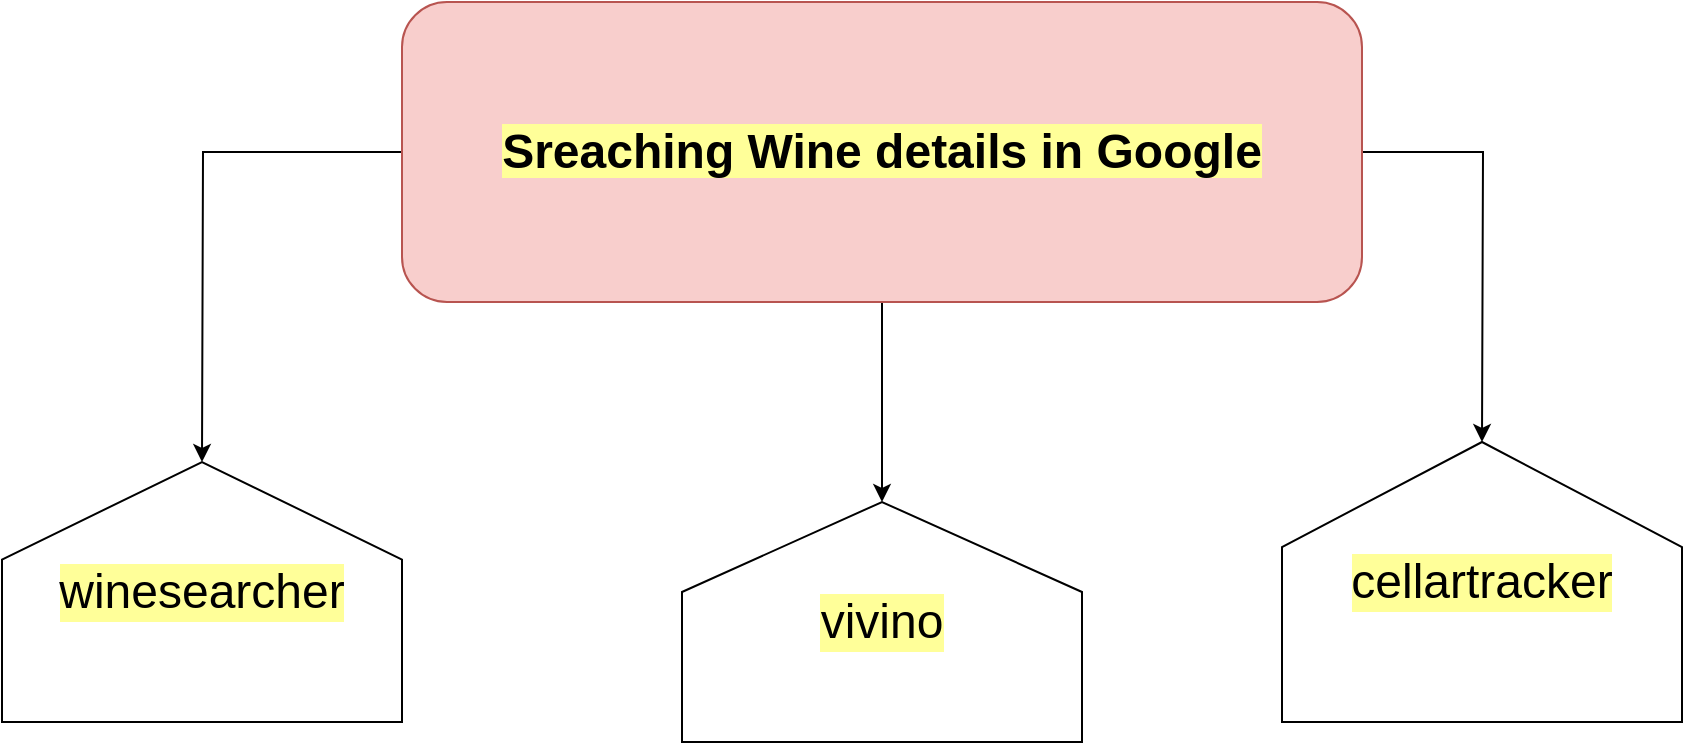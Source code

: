 <mxfile version="15.5.6" type="github">
  <diagram id="pQPA1BdqDqWq5H5T48kf" name="Page-1">
    <mxGraphModel dx="1102" dy="582" grid="1" gridSize="10" guides="1" tooltips="1" connect="1" arrows="1" fold="1" page="1" pageScale="1" pageWidth="850" pageHeight="1100" math="0" shadow="0">
      <root>
        <mxCell id="0" />
        <mxCell id="1" parent="0" />
        <mxCell id="7b0EaGhRAOcdKMxd3AM4-17" style="edgeStyle=orthogonalEdgeStyle;rounded=0;orthogonalLoop=1;jettySize=auto;html=1;fontSize=24;" edge="1" parent="1" source="7b0EaGhRAOcdKMxd3AM4-4">
          <mxGeometry relative="1" as="geometry">
            <mxPoint x="100" y="310" as="targetPoint" />
          </mxGeometry>
        </mxCell>
        <mxCell id="7b0EaGhRAOcdKMxd3AM4-18" style="edgeStyle=orthogonalEdgeStyle;rounded=0;orthogonalLoop=1;jettySize=auto;html=1;fontSize=24;" edge="1" parent="1" source="7b0EaGhRAOcdKMxd3AM4-4">
          <mxGeometry relative="1" as="geometry">
            <mxPoint x="740" y="300" as="targetPoint" />
          </mxGeometry>
        </mxCell>
        <mxCell id="7b0EaGhRAOcdKMxd3AM4-19" style="edgeStyle=orthogonalEdgeStyle;rounded=0;orthogonalLoop=1;jettySize=auto;html=1;entryX=0.5;entryY=1;entryDx=0;entryDy=0;fontSize=24;" edge="1" parent="1" source="7b0EaGhRAOcdKMxd3AM4-4" target="7b0EaGhRAOcdKMxd3AM4-10">
          <mxGeometry relative="1" as="geometry" />
        </mxCell>
        <mxCell id="7b0EaGhRAOcdKMxd3AM4-4" value="&lt;font style=&quot;font-size: 24px&quot;&gt;&lt;b style=&quot;background-color: rgb(255 , 255 , 153)&quot;&gt;Sreaching Wine details in Google&lt;/b&gt;&lt;/font&gt;" style="rounded=1;whiteSpace=wrap;html=1;fillColor=#f8cecc;strokeColor=#b85450;" vertex="1" parent="1">
          <mxGeometry x="200" y="80" width="480" height="150" as="geometry" />
        </mxCell>
        <mxCell id="7b0EaGhRAOcdKMxd3AM4-9" value="winesearcher" style="shape=offPageConnector;whiteSpace=wrap;html=1;labelBackgroundColor=#FFFF99;fontSize=24;direction=west;" vertex="1" parent="1">
          <mxGeometry y="310" width="200" height="130" as="geometry" />
        </mxCell>
        <mxCell id="7b0EaGhRAOcdKMxd3AM4-10" value="vivino" style="shape=offPageConnector;whiteSpace=wrap;html=1;labelBackgroundColor=#FFFF99;fontSize=24;direction=west;" vertex="1" parent="1">
          <mxGeometry x="340" y="330" width="200" height="120" as="geometry" />
        </mxCell>
        <mxCell id="7b0EaGhRAOcdKMxd3AM4-11" value="cellartracker" style="shape=offPageConnector;whiteSpace=wrap;html=1;labelBackgroundColor=#FFFF99;fontSize=24;direction=west;" vertex="1" parent="1">
          <mxGeometry x="640" y="300" width="200" height="140" as="geometry" />
        </mxCell>
      </root>
    </mxGraphModel>
  </diagram>
</mxfile>
